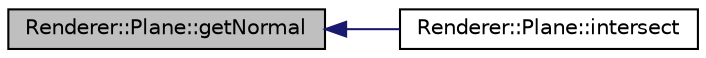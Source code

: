 digraph "Renderer::Plane::getNormal"
{
  edge [fontname="Helvetica",fontsize="10",labelfontname="Helvetica",labelfontsize="10"];
  node [fontname="Helvetica",fontsize="10",shape=record];
  rankdir="LR";
  Node1 [label="Renderer::Plane::getNormal",height=0.2,width=0.4,color="black", fillcolor="grey75", style="filled", fontcolor="black"];
  Node1 -> Node2 [dir="back",color="midnightblue",fontsize="10",style="solid",fontname="Helvetica"];
  Node2 [label="Renderer::Plane::intersect",height=0.2,width=0.4,color="black", fillcolor="white", style="filled",URL="$class_renderer_1_1_plane.html#a1954528af0da8ab0b96b9dee73b5c7a3",tooltip="intersect samples all the objects in the scene to figure out if the ray intersects ..."];
}
